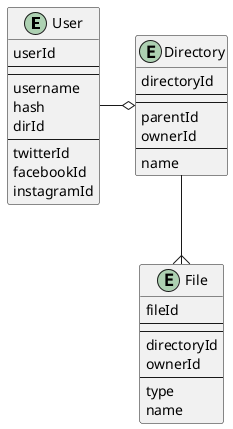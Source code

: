 @startuml

entity User {
userId
----
----
username
hash
dirId
----
twitterId
facebookId
instagramId
}

entity File {
fileId
----
----
directoryId
ownerId
----
type
name
}

entity Directory {
directoryId
----
----
parentId
ownerId
----
name
}

User -o Directory
Directory --{ File
@enduml
